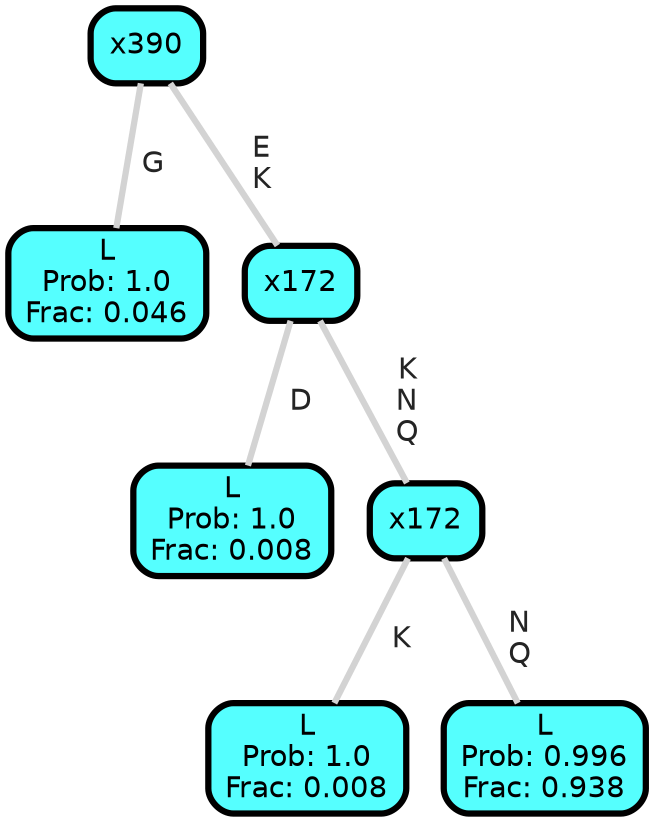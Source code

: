 graph Tree {
node [shape=box, style="filled, rounded",color="black",penwidth="3",fontcolor="black",                 fontname=helvetica] ;
graph [ranksep="0 equally", splines=straight,                 bgcolor=transparent, dpi=200] ;
edge [fontname=helvetica, fontweight=bold,fontcolor=grey14,color=lightgray] ;
0 [label="L
Prob: 1.0
Frac: 0.046", fillcolor="#55ffff"] ;
1 [label="x390", fillcolor="#55fffe"] ;
2 [label="L
Prob: 1.0
Frac: 0.008", fillcolor="#55ffff"] ;
3 [label="x172", fillcolor="#55fffe"] ;
4 [label="L
Prob: 1.0
Frac: 0.008", fillcolor="#55ffff"] ;
5 [label="x172", fillcolor="#55fffe"] ;
6 [label="L
Prob: 0.996
Frac: 0.938", fillcolor="#55fffe"] ;
1 -- 0 [label=" G",penwidth=3] ;
1 -- 3 [label=" E\n K",penwidth=3] ;
3 -- 2 [label=" D",penwidth=3] ;
3 -- 5 [label=" K\n N\n Q",penwidth=3] ;
5 -- 4 [label=" K",penwidth=3] ;
5 -- 6 [label=" N\n Q",penwidth=3] ;
{rank = same;}}